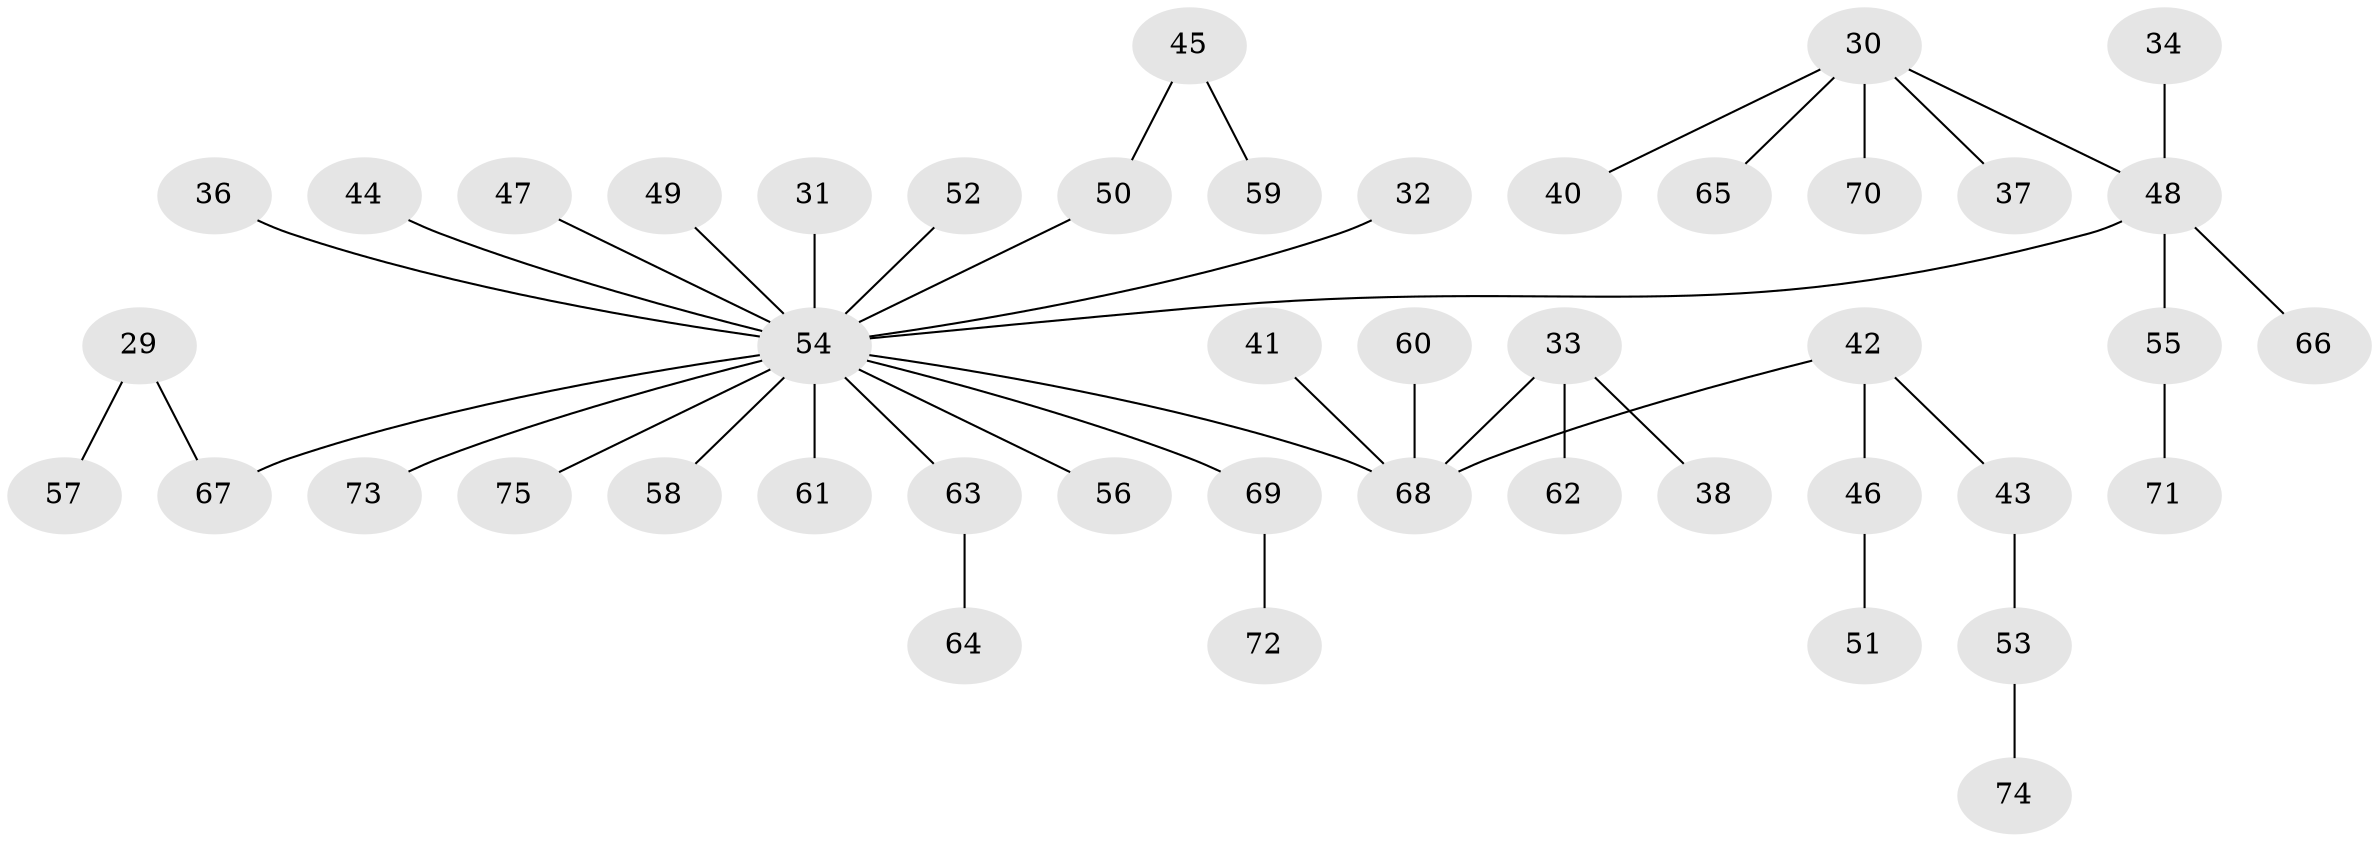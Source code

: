 // original degree distribution, {3: 0.17333333333333334, 7: 0.02666666666666667, 4: 0.02666666666666667, 2: 0.26666666666666666, 5: 0.013333333333333334, 6: 0.013333333333333334, 1: 0.48}
// Generated by graph-tools (version 1.1) at 2025/56/03/04/25 21:56:32]
// undirected, 45 vertices, 44 edges
graph export_dot {
graph [start="1"]
  node [color=gray90,style=filled];
  29;
  30 [super="+27"];
  31;
  32;
  33 [super="+24"];
  34;
  36;
  37;
  38;
  40;
  41;
  42 [super="+14"];
  43;
  44;
  45;
  46;
  47;
  48 [super="+6"];
  49;
  50 [super="+15"];
  51;
  52;
  53;
  54 [super="+39+25+35"];
  55;
  56;
  57;
  58;
  59;
  60;
  61;
  62;
  63;
  64;
  65;
  66;
  67 [super="+28"];
  68 [super="+9"];
  69 [super="+22+23"];
  70;
  71;
  72;
  73;
  74;
  75;
  29 -- 57;
  29 -- 67;
  30 -- 40;
  30 -- 48;
  30 -- 65;
  30 -- 37;
  30 -- 70;
  31 -- 54;
  32 -- 54;
  33 -- 62;
  33 -- 68;
  33 -- 38;
  34 -- 48;
  36 -- 54;
  41 -- 68;
  42 -- 46;
  42 -- 43;
  42 -- 68;
  43 -- 53;
  44 -- 54;
  45 -- 59;
  45 -- 50;
  46 -- 51;
  47 -- 54;
  48 -- 55;
  48 -- 66;
  48 -- 54;
  49 -- 54;
  50 -- 54;
  52 -- 54;
  53 -- 74;
  54 -- 61;
  54 -- 69;
  54 -- 73;
  54 -- 75;
  54 -- 56;
  54 -- 63;
  54 -- 67;
  54 -- 68;
  54 -- 58;
  55 -- 71;
  60 -- 68;
  63 -- 64;
  69 -- 72;
}
